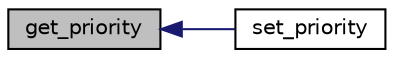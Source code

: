 digraph "get_priority"
{
  edge [fontname="Helvetica",fontsize="10",labelfontname="Helvetica",labelfontsize="10"];
  node [fontname="Helvetica",fontsize="10",shape=record];
  rankdir="LR";
  Node42 [label="get_priority",height=0.2,width=0.4,color="black", fillcolor="grey75", style="filled", fontcolor="black"];
  Node42 -> Node43 [dir="back",color="midnightblue",fontsize="10",style="solid"];
  Node43 [label="set_priority",height=0.2,width=0.4,color="black", fillcolor="white", style="filled",URL="$class_class_ficha.html#ab92929a73f7f8e23561ad86f989a6c80",tooltip="Definir a Prioridade da Ficha. "];
}

